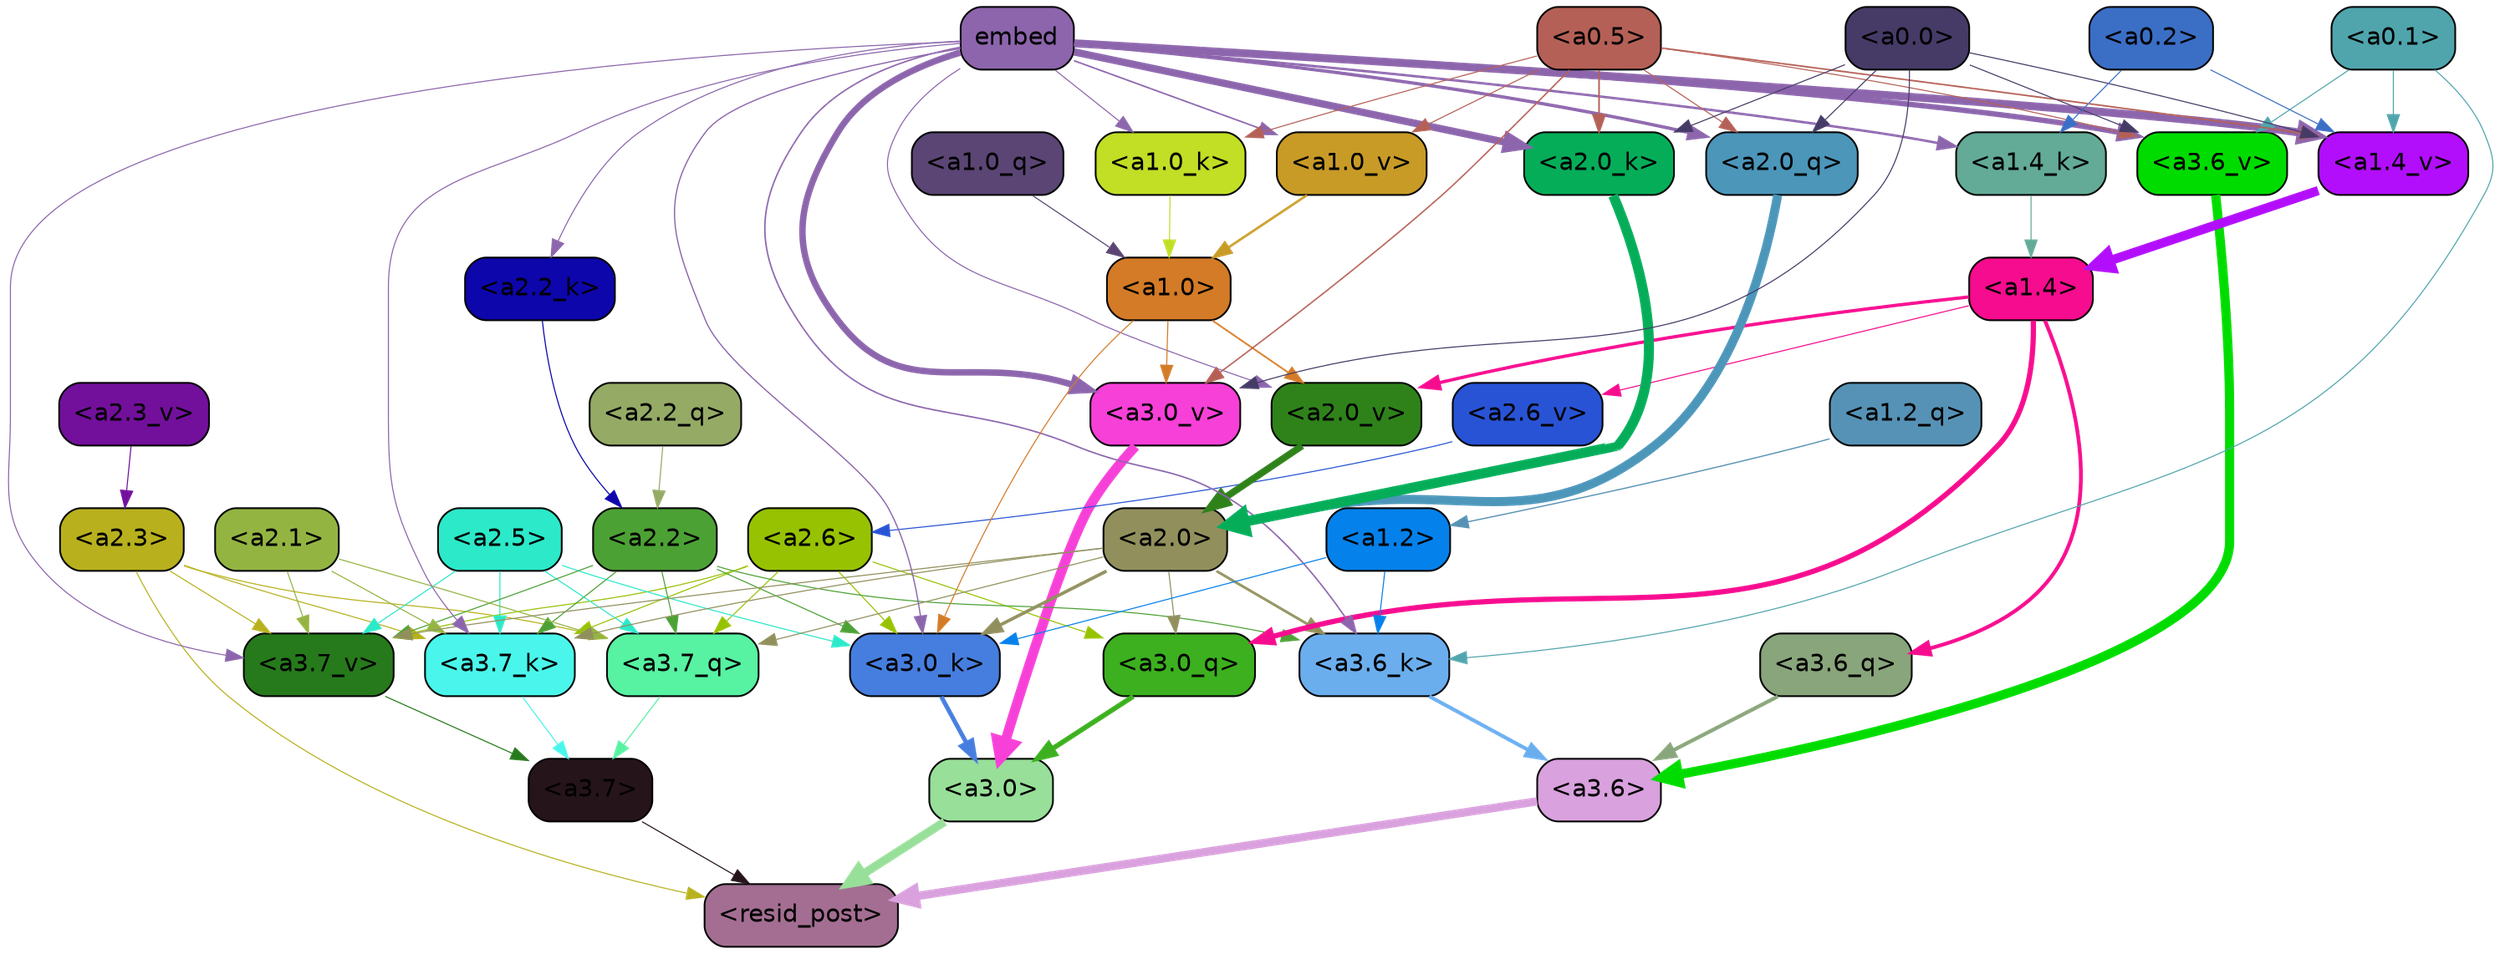 strict digraph "" {
	graph [bgcolor=transparent,
		layout=dot,
		overlap=false,
		splines=true
	];
	"<a3.7>"	[color=black,
		fillcolor="#26141b",
		fontname=Helvetica,
		shape=box,
		style="filled, rounded"];
	"<resid_post>"	[color=black,
		fillcolor="#a36e92",
		fontname=Helvetica,
		shape=box,
		style="filled, rounded"];
	"<a3.7>" -> "<resid_post>"	[color="#26141b",
		penwidth=0.6];
	"<a3.6>"	[color=black,
		fillcolor="#d9a1dd",
		fontname=Helvetica,
		shape=box,
		style="filled, rounded"];
	"<a3.6>" -> "<resid_post>"	[color="#d9a1dd",
		penwidth=4.752790808677673];
	"<a3.0>"	[color=black,
		fillcolor="#98df99",
		fontname=Helvetica,
		shape=box,
		style="filled, rounded"];
	"<a3.0>" -> "<resid_post>"	[color="#98df99",
		penwidth=4.897669434547424];
	"<a2.3>"	[color=black,
		fillcolor="#b8b11d",
		fontname=Helvetica,
		shape=box,
		style="filled, rounded"];
	"<a2.3>" -> "<resid_post>"	[color="#b8b11d",
		penwidth=0.6];
	"<a3.7_q>"	[color=black,
		fillcolor="#57f2a2",
		fontname=Helvetica,
		shape=box,
		style="filled, rounded"];
	"<a2.3>" -> "<a3.7_q>"	[color="#b8b11d",
		penwidth=0.6];
	"<a3.7_k>"	[color=black,
		fillcolor="#4af6eb",
		fontname=Helvetica,
		shape=box,
		style="filled, rounded"];
	"<a2.3>" -> "<a3.7_k>"	[color="#b8b11d",
		penwidth=0.6];
	"<a3.7_v>"	[color=black,
		fillcolor="#267a1b",
		fontname=Helvetica,
		shape=box,
		style="filled, rounded"];
	"<a2.3>" -> "<a3.7_v>"	[color="#b8b11d",
		penwidth=0.6];
	"<a3.7_q>" -> "<a3.7>"	[color="#57f2a2",
		penwidth=0.6];
	"<a3.6_q>"	[color=black,
		fillcolor="#89a57b",
		fontname=Helvetica,
		shape=box,
		style="filled, rounded"];
	"<a3.6_q>" -> "<a3.6>"	[color="#89a57b",
		penwidth=2.160832464694977];
	"<a3.0_q>"	[color=black,
		fillcolor="#3cb01f",
		fontname=Helvetica,
		shape=box,
		style="filled, rounded"];
	"<a3.0_q>" -> "<a3.0>"	[color="#3cb01f",
		penwidth=2.870753765106201];
	"<a3.7_k>" -> "<a3.7>"	[color="#4af6eb",
		penwidth=0.6];
	"<a3.6_k>"	[color=black,
		fillcolor="#6baeee",
		fontname=Helvetica,
		shape=box,
		style="filled, rounded"];
	"<a3.6_k>" -> "<a3.6>"	[color="#6baeee",
		penwidth=2.13908451795578];
	"<a3.0_k>"	[color=black,
		fillcolor="#467edf",
		fontname=Helvetica,
		shape=box,
		style="filled, rounded"];
	"<a3.0_k>" -> "<a3.0>"	[color="#467edf",
		penwidth=2.520303964614868];
	"<a3.7_v>" -> "<a3.7>"	[color="#267a1b",
		penwidth=0.6];
	"<a3.6_v>"	[color=black,
		fillcolor="#01dc00",
		fontname=Helvetica,
		shape=box,
		style="filled, rounded"];
	"<a3.6_v>" -> "<a3.6>"	[color="#01dc00",
		penwidth=5.297133803367615];
	"<a3.0_v>"	[color=black,
		fillcolor="#f740d8",
		fontname=Helvetica,
		shape=box,
		style="filled, rounded"];
	"<a3.0_v>" -> "<a3.0>"	[color="#f740d8",
		penwidth=5.680712580680847];
	"<a2.6>"	[color=black,
		fillcolor="#97c202",
		fontname=Helvetica,
		shape=box,
		style="filled, rounded"];
	"<a2.6>" -> "<a3.7_q>"	[color="#97c202",
		penwidth=0.6];
	"<a2.6>" -> "<a3.0_q>"	[color="#97c202",
		penwidth=0.6];
	"<a2.6>" -> "<a3.7_k>"	[color="#97c202",
		penwidth=0.6];
	"<a2.6>" -> "<a3.0_k>"	[color="#97c202",
		penwidth=0.6];
	"<a2.6>" -> "<a3.7_v>"	[color="#97c202",
		penwidth=0.6];
	"<a2.5>"	[color=black,
		fillcolor="#2be9c9",
		fontname=Helvetica,
		shape=box,
		style="filled, rounded"];
	"<a2.5>" -> "<a3.7_q>"	[color="#2be9c9",
		penwidth=0.6];
	"<a2.5>" -> "<a3.7_k>"	[color="#2be9c9",
		penwidth=0.6];
	"<a2.5>" -> "<a3.0_k>"	[color="#2be9c9",
		penwidth=0.6];
	"<a2.5>" -> "<a3.7_v>"	[color="#2be9c9",
		penwidth=0.6];
	"<a2.2>"	[color=black,
		fillcolor="#4ca135",
		fontname=Helvetica,
		shape=box,
		style="filled, rounded"];
	"<a2.2>" -> "<a3.7_q>"	[color="#4ca135",
		penwidth=0.6];
	"<a2.2>" -> "<a3.7_k>"	[color="#4ca135",
		penwidth=0.6];
	"<a2.2>" -> "<a3.6_k>"	[color="#4ca135",
		penwidth=0.6];
	"<a2.2>" -> "<a3.0_k>"	[color="#4ca135",
		penwidth=0.6];
	"<a2.2>" -> "<a3.7_v>"	[color="#4ca135",
		penwidth=0.6];
	"<a2.1>"	[color=black,
		fillcolor="#94b442",
		fontname=Helvetica,
		shape=box,
		style="filled, rounded"];
	"<a2.1>" -> "<a3.7_q>"	[color="#94b442",
		penwidth=0.6];
	"<a2.1>" -> "<a3.7_k>"	[color="#94b442",
		penwidth=0.6];
	"<a2.1>" -> "<a3.7_v>"	[color="#94b442",
		penwidth=0.6];
	"<a2.0>"	[color=black,
		fillcolor="#91905d",
		fontname=Helvetica,
		shape=box,
		style="filled, rounded"];
	"<a2.0>" -> "<a3.7_q>"	[color="#91905d",
		penwidth=0.6];
	"<a2.0>" -> "<a3.0_q>"	[color="#91905d",
		penwidth=0.6];
	"<a2.0>" -> "<a3.7_k>"	[color="#91905d",
		penwidth=0.6];
	"<a2.0>" -> "<a3.6_k>"	[color="#91905d",
		penwidth=1.4811622872948647];
	"<a2.0>" -> "<a3.0_k>"	[color="#91905d",
		penwidth=1.8632715698331594];
	"<a2.0>" -> "<a3.7_v>"	[color="#91905d",
		penwidth=0.6];
	"<a1.4>"	[color=black,
		fillcolor="#f60c8e",
		fontname=Helvetica,
		shape=box,
		style="filled, rounded"];
	"<a1.4>" -> "<a3.6_q>"	[color="#f60c8e",
		penwidth=2.1468575447797775];
	"<a1.4>" -> "<a3.0_q>"	[color="#f60c8e",
		penwidth=3.0006065368652344];
	"<a2.6_v>"	[color=black,
		fillcolor="#2853d5",
		fontname=Helvetica,
		shape=box,
		style="filled, rounded"];
	"<a1.4>" -> "<a2.6_v>"	[color="#f60c8e",
		penwidth=0.6];
	"<a2.0_v>"	[color=black,
		fillcolor="#2f821a",
		fontname=Helvetica,
		shape=box,
		style="filled, rounded"];
	"<a1.4>" -> "<a2.0_v>"	[color="#f60c8e",
		penwidth=1.8759949803352356];
	embed	[color=black,
		fillcolor="#8c65ac",
		fontname=Helvetica,
		shape=box,
		style="filled, rounded"];
	embed -> "<a3.7_k>"	[color="#8c65ac",
		penwidth=0.6];
	embed -> "<a3.6_k>"	[color="#8c65ac",
		penwidth=0.8410270567983389];
	embed -> "<a3.0_k>"	[color="#8c65ac",
		penwidth=0.691851794719696];
	embed -> "<a3.7_v>"	[color="#8c65ac",
		penwidth=0.6];
	embed -> "<a3.6_v>"	[color="#8c65ac",
		penwidth=3.0758190751075745];
	embed -> "<a3.0_v>"	[color="#8c65ac",
		penwidth=3.6927278637886047];
	"<a2.0_q>"	[color=black,
		fillcolor="#4c96ba",
		fontname=Helvetica,
		shape=box,
		style="filled, rounded"];
	embed -> "<a2.0_q>"	[color="#8c65ac",
		penwidth=1.8617419600486755];
	"<a2.2_k>"	[color=black,
		fillcolor="#0d06ab",
		fontname=Helvetica,
		shape=box,
		style="filled, rounded"];
	embed -> "<a2.2_k>"	[color="#8c65ac",
		penwidth=0.6];
	"<a2.0_k>"	[color=black,
		fillcolor="#05ad59",
		fontname=Helvetica,
		shape=box,
		style="filled, rounded"];
	embed -> "<a2.0_k>"	[color="#8c65ac",
		penwidth=4.189224064350128];
	embed -> "<a2.0_v>"	[color="#8c65ac",
		penwidth=0.6];
	"<a1.4_k>"	[color=black,
		fillcolor="#63ab97",
		fontname=Helvetica,
		shape=box,
		style="filled, rounded"];
	embed -> "<a1.4_k>"	[color="#8c65ac",
		penwidth=1.3883130550384521];
	"<a1.0_k>"	[color=black,
		fillcolor="#c2de25",
		fontname=Helvetica,
		shape=box,
		style="filled, rounded"];
	embed -> "<a1.0_k>"	[color="#8c65ac",
		penwidth=0.6];
	"<a1.4_v>"	[color=black,
		fillcolor="#b20efc",
		fontname=Helvetica,
		shape=box,
		style="filled, rounded"];
	embed -> "<a1.4_v>"	[color="#8c65ac",
		penwidth=4.585226953029633];
	"<a1.0_v>"	[color=black,
		fillcolor="#c89b27",
		fontname=Helvetica,
		shape=box,
		style="filled, rounded"];
	embed -> "<a1.0_v>"	[color="#8c65ac",
		penwidth=0.8794136047363281];
	"<a1.2>"	[color=black,
		fillcolor="#0581eb",
		fontname=Helvetica,
		shape=box,
		style="filled, rounded"];
	"<a1.2>" -> "<a3.6_k>"	[color="#0581eb",
		penwidth=0.6];
	"<a1.2>" -> "<a3.0_k>"	[color="#0581eb",
		penwidth=0.6];
	"<a0.1>"	[color=black,
		fillcolor="#50a5ad",
		fontname=Helvetica,
		shape=box,
		style="filled, rounded"];
	"<a0.1>" -> "<a3.6_k>"	[color="#50a5ad",
		penwidth=0.6];
	"<a0.1>" -> "<a3.6_v>"	[color="#50a5ad",
		penwidth=0.6];
	"<a0.1>" -> "<a1.4_v>"	[color="#50a5ad",
		penwidth=0.6243228018283844];
	"<a1.0>"	[color=black,
		fillcolor="#d37b27",
		fontname=Helvetica,
		shape=box,
		style="filled, rounded"];
	"<a1.0>" -> "<a3.0_k>"	[color="#d37b27",
		penwidth=0.6];
	"<a1.0>" -> "<a3.0_v>"	[color="#d37b27",
		penwidth=0.6];
	"<a1.0>" -> "<a2.0_v>"	[color="#d37b27",
		penwidth=0.9620223194360733];
	"<a0.5>"	[color=black,
		fillcolor="#b56057",
		fontname=Helvetica,
		shape=box,
		style="filled, rounded"];
	"<a0.5>" -> "<a3.6_v>"	[color="#b56057",
		penwidth=0.6];
	"<a0.5>" -> "<a3.0_v>"	[color="#b56057",
		penwidth=0.8028683364391327];
	"<a0.5>" -> "<a2.0_q>"	[color="#b56057",
		penwidth=0.6];
	"<a0.5>" -> "<a2.0_k>"	[color="#b56057",
		penwidth=0.9350990951061249];
	"<a0.5>" -> "<a1.0_k>"	[color="#b56057",
		penwidth=0.6];
	"<a0.5>" -> "<a1.4_v>"	[color="#b56057",
		penwidth=0.9007003456354141];
	"<a0.5>" -> "<a1.0_v>"	[color="#b56057",
		penwidth=0.6];
	"<a0.0>"	[color=black,
		fillcolor="#463b67",
		fontname=Helvetica,
		shape=box,
		style="filled, rounded"];
	"<a0.0>" -> "<a3.6_v>"	[color="#463b67",
		penwidth=0.6];
	"<a0.0>" -> "<a3.0_v>"	[color="#463b67",
		penwidth=0.6];
	"<a0.0>" -> "<a2.0_q>"	[color="#463b67",
		penwidth=0.6];
	"<a0.0>" -> "<a2.0_k>"	[color="#463b67",
		penwidth=0.6];
	"<a0.0>" -> "<a1.4_v>"	[color="#463b67",
		penwidth=0.6];
	"<a2.2_q>"	[color=black,
		fillcolor="#95aa65",
		fontname=Helvetica,
		shape=box,
		style="filled, rounded"];
	"<a2.2_q>" -> "<a2.2>"	[color="#95aa65",
		penwidth=0.6];
	"<a2.0_q>" -> "<a2.0>"	[color="#4c96ba",
		penwidth=5.1847569942474365];
	"<a2.2_k>" -> "<a2.2>"	[color="#0d06ab",
		penwidth=0.6149471998214722];
	"<a2.0_k>" -> "<a2.0>"	[color="#05ad59",
		penwidth=5.773491740226746];
	"<a2.6_v>" -> "<a2.6>"	[color="#2853d5",
		penwidth=0.6];
	"<a2.3_v>"	[color=black,
		fillcolor="#72109c",
		fontname=Helvetica,
		shape=box,
		style="filled, rounded"];
	"<a2.3_v>" -> "<a2.3>"	[color="#72109c",
		penwidth=0.6];
	"<a2.0_v>" -> "<a2.0>"	[color="#2f821a",
		penwidth=3.9731863737106323];
	"<a1.2_q>"	[color=black,
		fillcolor="#5692b5",
		fontname=Helvetica,
		shape=box,
		style="filled, rounded"];
	"<a1.2_q>" -> "<a1.2>"	[color="#5692b5",
		penwidth=0.6863181293010712];
	"<a1.0_q>"	[color=black,
		fillcolor="#5a4574",
		fontname=Helvetica,
		shape=box,
		style="filled, rounded"];
	"<a1.0_q>" -> "<a1.0>"	[color="#5a4574",
		penwidth=0.6];
	"<a1.4_k>" -> "<a1.4>"	[color="#63ab97",
		penwidth=0.6];
	"<a1.0_k>" -> "<a1.0>"	[color="#c2de25",
		penwidth=0.6];
	"<a1.4_v>" -> "<a1.4>"	[color="#b20efc",
		penwidth=5.299546539783478];
	"<a1.0_v>" -> "<a1.0>"	[color="#c89b27",
		penwidth=1.3690393567085266];
	"<a0.2>"	[color=black,
		fillcolor="#3b6fc6",
		fontname=Helvetica,
		shape=box,
		style="filled, rounded"];
	"<a0.2>" -> "<a1.4_k>"	[color="#3b6fc6",
		penwidth=0.6];
	"<a0.2>" -> "<a1.4_v>"	[color="#3b6fc6",
		penwidth=0.6];
}
